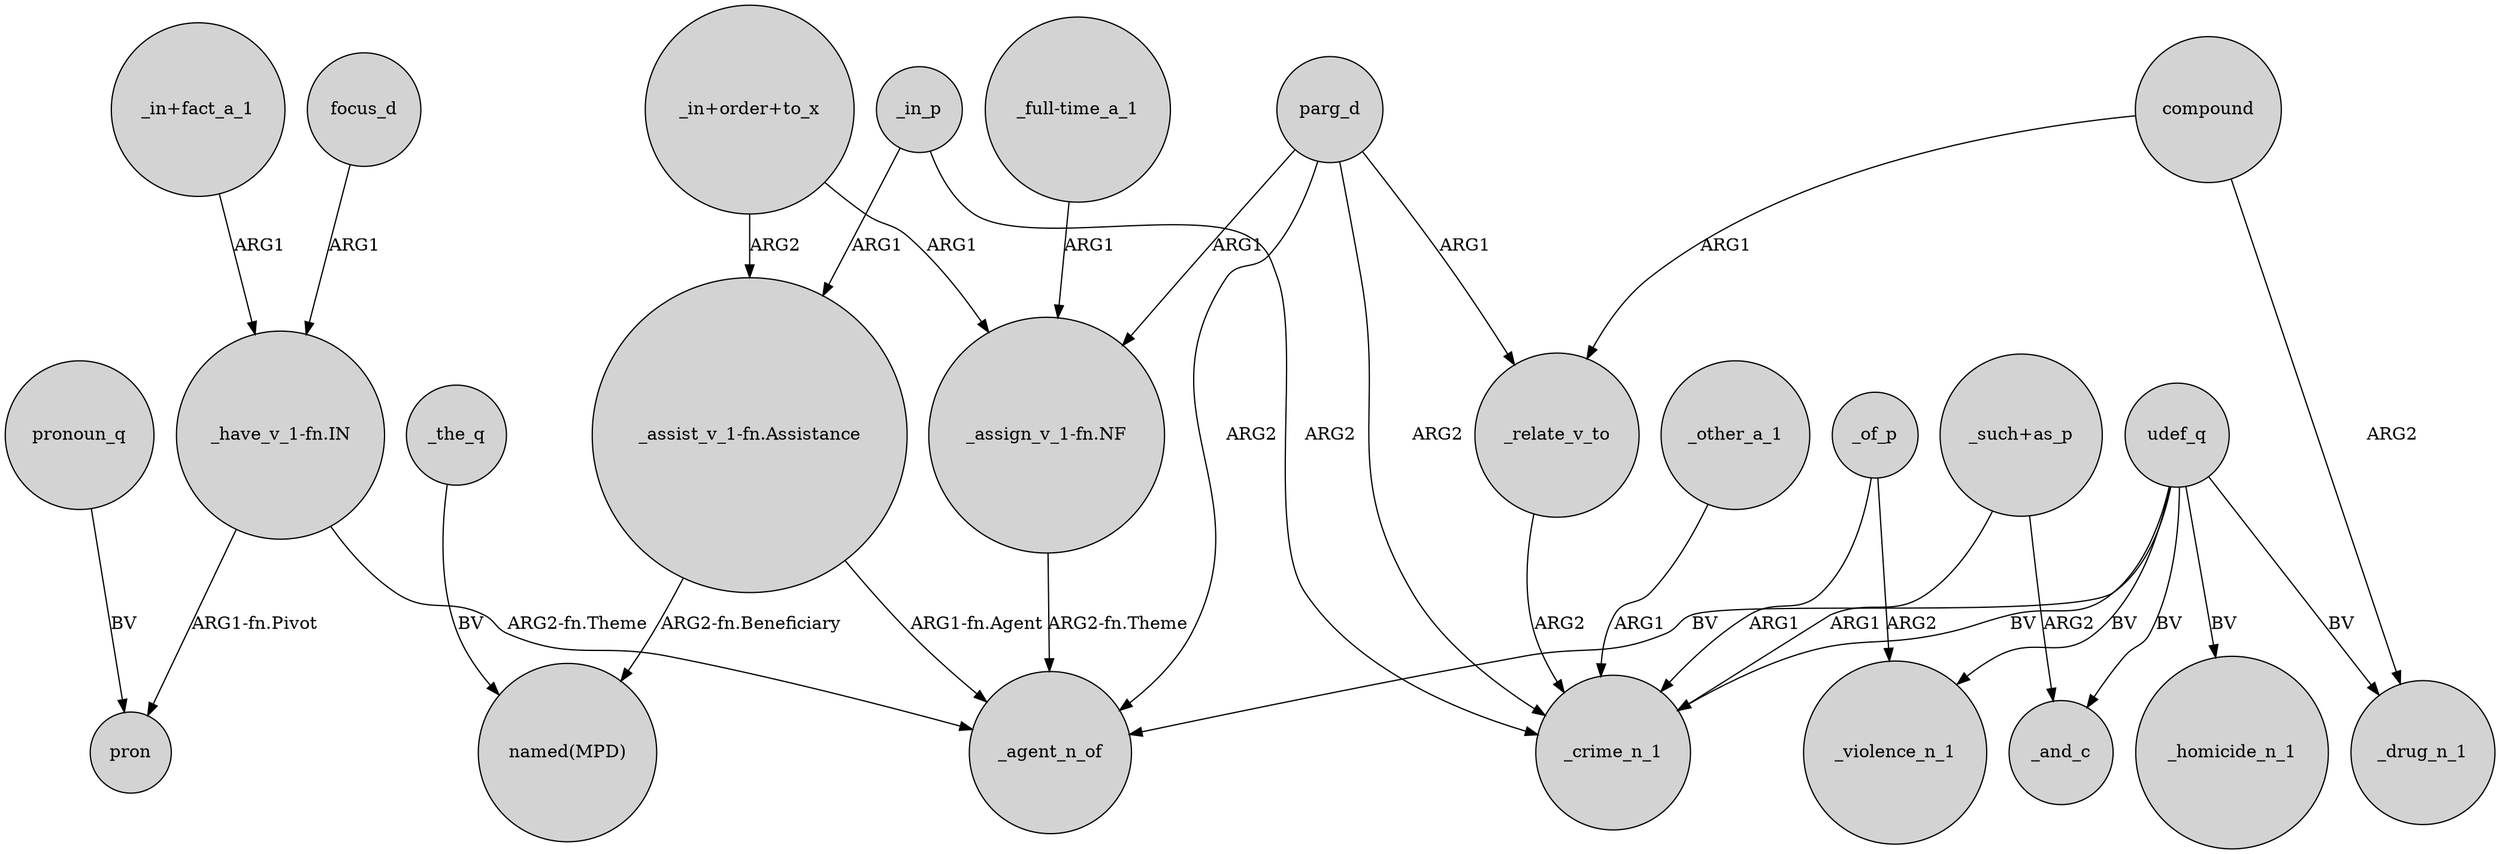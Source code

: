 digraph {
	node [shape=circle style=filled]
	focus_d -> "_have_v_1-fn.IN" [label=ARG1]
	"_assign_v_1-fn.NF" -> _agent_n_of [label="ARG2-fn.Theme"]
	_in_p -> "_assist_v_1-fn.Assistance" [label=ARG1]
	udef_q -> _violence_n_1 [label=BV]
	"_assist_v_1-fn.Assistance" -> "named(MPD)" [label="ARG2-fn.Beneficiary"]
	_relate_v_to -> _crime_n_1 [label=ARG2]
	parg_d -> _relate_v_to [label=ARG1]
	_of_p -> _crime_n_1 [label=ARG1]
	_other_a_1 -> _crime_n_1 [label=ARG1]
	parg_d -> _agent_n_of [label=ARG2]
	"_have_v_1-fn.IN" -> _agent_n_of [label="ARG2-fn.Theme"]
	_in_p -> _crime_n_1 [label=ARG2]
	"_such+as_p" -> _crime_n_1 [label=ARG1]
	"_have_v_1-fn.IN" -> pron [label="ARG1-fn.Pivot"]
	udef_q -> _drug_n_1 [label=BV]
	"_in+order+to_x" -> "_assign_v_1-fn.NF" [label=ARG1]
	"_in+order+to_x" -> "_assist_v_1-fn.Assistance" [label=ARG2]
	pronoun_q -> pron [label=BV]
	"_such+as_p" -> _and_c [label=ARG2]
	_the_q -> "named(MPD)" [label=BV]
	_of_p -> _violence_n_1 [label=ARG2]
	compound -> _drug_n_1 [label=ARG2]
	"_full-time_a_1" -> "_assign_v_1-fn.NF" [label=ARG1]
	compound -> _relate_v_to [label=ARG1]
	"_assist_v_1-fn.Assistance" -> _agent_n_of [label="ARG1-fn.Agent"]
	"_in+fact_a_1" -> "_have_v_1-fn.IN" [label=ARG1]
	parg_d -> _crime_n_1 [label=ARG2]
	parg_d -> "_assign_v_1-fn.NF" [label=ARG1]
	udef_q -> _and_c [label=BV]
	udef_q -> _crime_n_1 [label=BV]
	udef_q -> _homicide_n_1 [label=BV]
	udef_q -> _agent_n_of [label=BV]
}
